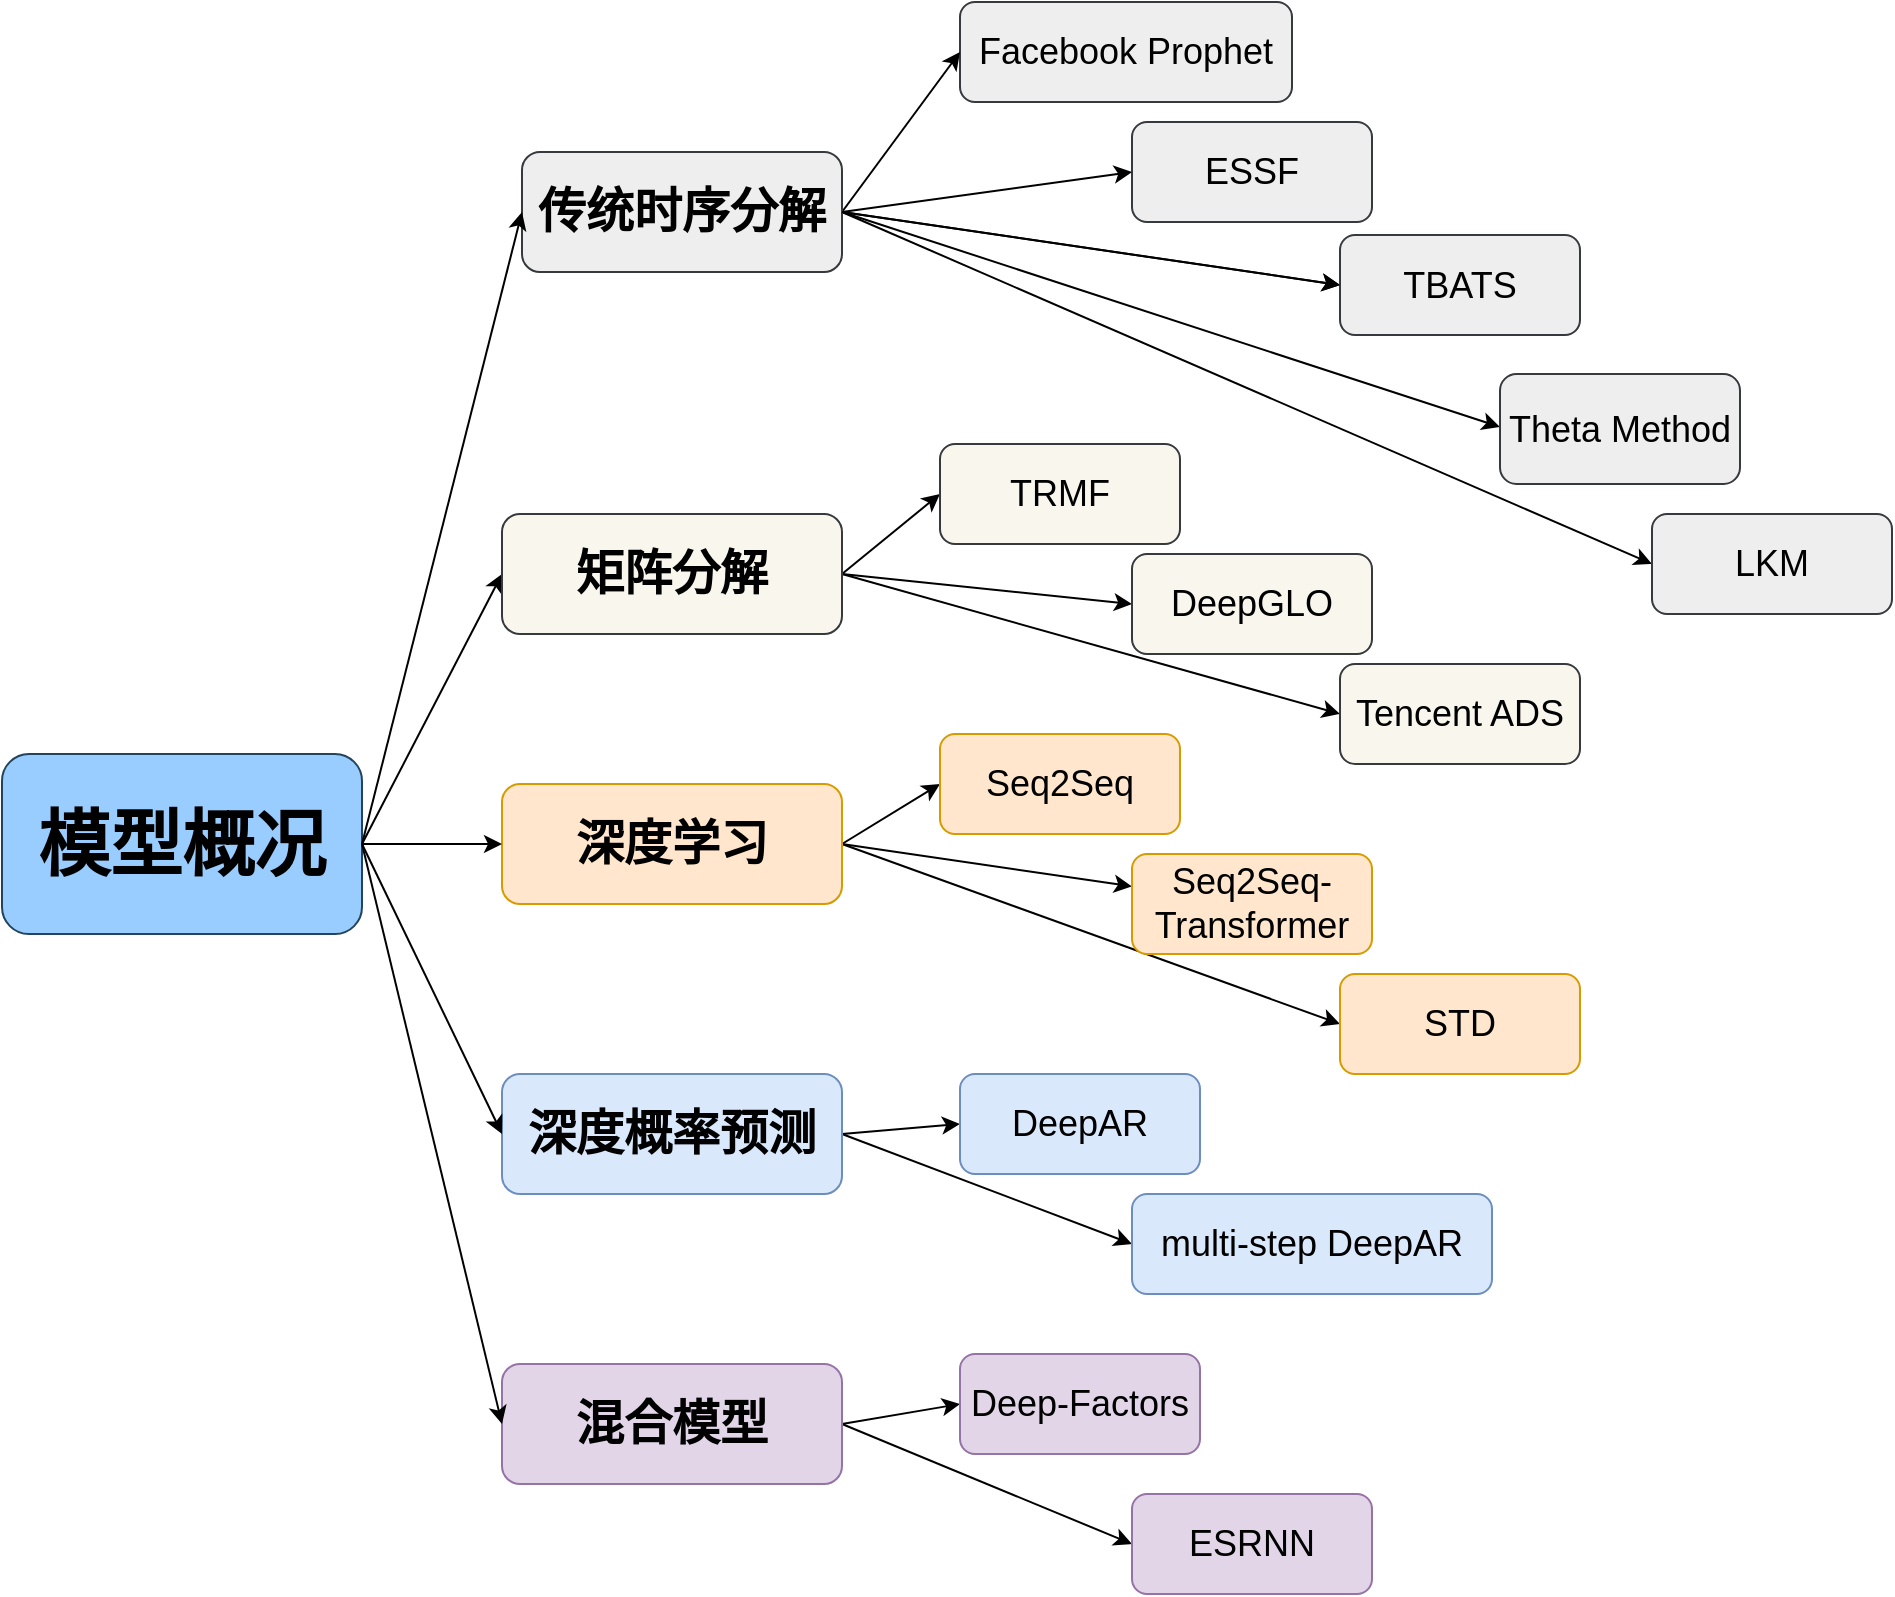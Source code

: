 <mxfile pages="1" version="11.2.3" type="github"><diagram id="_96_Qr2CJ493m-djylW7" name="Page-1"><mxGraphModel dx="1673" dy="879" grid="1" gridSize="10" guides="1" tooltips="1" connect="1" arrows="1" fold="1" page="1" pageScale="1" pageWidth="2339" pageHeight="3300" math="0" shadow="0"><root><mxCell id="0"/><mxCell id="1" parent="0"/><mxCell id="X4PLNMcoqwhodP9f-Vt--2" value="" style="endArrow=classic;html=1;entryX=0;entryY=0.5;entryDx=0;entryDy=0;exitX=1;exitY=0.5;exitDx=0;exitDy=0;" edge="1" parent="1" target="X4PLNMcoqwhodP9f-Vt--4"><mxGeometry width="50" height="50" relative="1" as="geometry"><mxPoint x="215" y="555" as="sourcePoint"/><mxPoint x="285" y="519.5" as="targetPoint"/></mxGeometry></mxCell><mxCell id="X4PLNMcoqwhodP9f-Vt--3" value="&lt;font style=&quot;font-size: 36px&quot;&gt;&lt;b&gt;模型概况&lt;/b&gt;&lt;/font&gt;" style="rounded=1;whiteSpace=wrap;html=1;fillColor=#99CCFF;strokeColor=#23445d;" vertex="1" parent="1"><mxGeometry x="35" y="510" width="180" height="90" as="geometry"/></mxCell><mxCell id="X4PLNMcoqwhodP9f-Vt--46" style="edgeStyle=none;rounded=0;orthogonalLoop=1;jettySize=auto;html=1;exitX=1;exitY=0.5;exitDx=0;exitDy=0;entryX=0;entryY=0.5;entryDx=0;entryDy=0;" edge="1" parent="1" source="X4PLNMcoqwhodP9f-Vt--4" target="X4PLNMcoqwhodP9f-Vt--18"><mxGeometry relative="1" as="geometry"/></mxCell><mxCell id="X4PLNMcoqwhodP9f-Vt--47" style="edgeStyle=none;rounded=0;orthogonalLoop=1;jettySize=auto;html=1;exitX=1;exitY=0.5;exitDx=0;exitDy=0;entryX=0;entryY=0.5;entryDx=0;entryDy=0;" edge="1" parent="1" source="X4PLNMcoqwhodP9f-Vt--4" target="X4PLNMcoqwhodP9f-Vt--19"><mxGeometry relative="1" as="geometry"/></mxCell><mxCell id="X4PLNMcoqwhodP9f-Vt--48" style="edgeStyle=none;rounded=0;orthogonalLoop=1;jettySize=auto;html=1;exitX=1;exitY=0.5;exitDx=0;exitDy=0;entryX=0;entryY=0.5;entryDx=0;entryDy=0;" edge="1" parent="1" source="X4PLNMcoqwhodP9f-Vt--4" target="X4PLNMcoqwhodP9f-Vt--20"><mxGeometry relative="1" as="geometry"/></mxCell><mxCell id="X4PLNMcoqwhodP9f-Vt--4" value="&lt;font style=&quot;font-size: 24px&quot;&gt;&lt;b&gt;矩阵分解&lt;/b&gt;&lt;/font&gt;" style="rounded=1;whiteSpace=wrap;html=1;fillColor=#f9f7ed;strokeColor=#36393d;" vertex="1" parent="1"><mxGeometry x="285" y="390" width="170" height="60" as="geometry"/></mxCell><mxCell id="X4PLNMcoqwhodP9f-Vt--49" style="edgeStyle=none;rounded=0;orthogonalLoop=1;jettySize=auto;html=1;exitX=1;exitY=0.5;exitDx=0;exitDy=0;entryX=0;entryY=0.5;entryDx=0;entryDy=0;" edge="1" parent="1" source="X4PLNMcoqwhodP9f-Vt--5" target="X4PLNMcoqwhodP9f-Vt--21"><mxGeometry relative="1" as="geometry"/></mxCell><mxCell id="X4PLNMcoqwhodP9f-Vt--50" style="edgeStyle=none;rounded=0;orthogonalLoop=1;jettySize=auto;html=1;exitX=1;exitY=0.5;exitDx=0;exitDy=0;" edge="1" parent="1" source="X4PLNMcoqwhodP9f-Vt--5" target="X4PLNMcoqwhodP9f-Vt--22"><mxGeometry relative="1" as="geometry"/></mxCell><mxCell id="X4PLNMcoqwhodP9f-Vt--51" style="edgeStyle=none;rounded=0;orthogonalLoop=1;jettySize=auto;html=1;exitX=1;exitY=0.5;exitDx=0;exitDy=0;entryX=0;entryY=0.5;entryDx=0;entryDy=0;" edge="1" parent="1" source="X4PLNMcoqwhodP9f-Vt--5" target="X4PLNMcoqwhodP9f-Vt--23"><mxGeometry relative="1" as="geometry"/></mxCell><mxCell id="X4PLNMcoqwhodP9f-Vt--5" value="&lt;font style=&quot;font-size: 24px&quot;&gt;&lt;b&gt;深度学习&lt;/b&gt;&lt;/font&gt;" style="rounded=1;whiteSpace=wrap;html=1;fillColor=#ffe6cc;strokeColor=#d79b00;" vertex="1" parent="1"><mxGeometry x="285" y="525" width="170" height="60" as="geometry"/></mxCell><mxCell id="X4PLNMcoqwhodP9f-Vt--52" style="edgeStyle=none;rounded=0;orthogonalLoop=1;jettySize=auto;html=1;exitX=1;exitY=0.5;exitDx=0;exitDy=0;entryX=0;entryY=0.5;entryDx=0;entryDy=0;" edge="1" parent="1" source="X4PLNMcoqwhodP9f-Vt--6" target="X4PLNMcoqwhodP9f-Vt--28"><mxGeometry relative="1" as="geometry"/></mxCell><mxCell id="X4PLNMcoqwhodP9f-Vt--53" style="edgeStyle=none;rounded=0;orthogonalLoop=1;jettySize=auto;html=1;exitX=1;exitY=0.5;exitDx=0;exitDy=0;entryX=0;entryY=0.5;entryDx=0;entryDy=0;" edge="1" parent="1" source="X4PLNMcoqwhodP9f-Vt--6" target="X4PLNMcoqwhodP9f-Vt--29"><mxGeometry relative="1" as="geometry"/></mxCell><mxCell id="X4PLNMcoqwhodP9f-Vt--6" value="&lt;span style=&quot;font-size: 24px&quot;&gt;&lt;b&gt;深度概率预测&lt;/b&gt;&lt;/span&gt;" style="rounded=1;whiteSpace=wrap;html=1;fillColor=#dae8fc;strokeColor=#6c8ebf;" vertex="1" parent="1"><mxGeometry x="285" y="670" width="170" height="60" as="geometry"/></mxCell><mxCell id="X4PLNMcoqwhodP9f-Vt--54" style="edgeStyle=none;rounded=0;orthogonalLoop=1;jettySize=auto;html=1;exitX=1;exitY=0.5;exitDx=0;exitDy=0;entryX=0;entryY=0.5;entryDx=0;entryDy=0;" edge="1" parent="1" source="X4PLNMcoqwhodP9f-Vt--7" target="X4PLNMcoqwhodP9f-Vt--30"><mxGeometry relative="1" as="geometry"/></mxCell><mxCell id="X4PLNMcoqwhodP9f-Vt--55" style="edgeStyle=none;rounded=0;orthogonalLoop=1;jettySize=auto;html=1;exitX=1;exitY=0.5;exitDx=0;exitDy=0;entryX=0;entryY=0.5;entryDx=0;entryDy=0;" edge="1" parent="1" source="X4PLNMcoqwhodP9f-Vt--7" target="X4PLNMcoqwhodP9f-Vt--31"><mxGeometry relative="1" as="geometry"/></mxCell><mxCell id="X4PLNMcoqwhodP9f-Vt--7" value="&lt;b&gt;&lt;font style=&quot;font-size: 24px&quot;&gt;混合模型&lt;/font&gt;&lt;/b&gt;" style="rounded=1;whiteSpace=wrap;html=1;fillColor=#e1d5e7;strokeColor=#9673a6;" vertex="1" parent="1"><mxGeometry x="285" y="815" width="170" height="60" as="geometry"/></mxCell><mxCell id="X4PLNMcoqwhodP9f-Vt--8" value="" style="endArrow=classic;html=1;entryX=0;entryY=0.5;entryDx=0;entryDy=0;exitX=1;exitY=0.5;exitDx=0;exitDy=0;" edge="1" parent="1" target="X4PLNMcoqwhodP9f-Vt--5"><mxGeometry width="50" height="50" relative="1" as="geometry"><mxPoint x="215" y="555" as="sourcePoint"/><mxPoint x="295" y="400" as="targetPoint"/></mxGeometry></mxCell><mxCell id="X4PLNMcoqwhodP9f-Vt--11" value="&lt;font style=&quot;font-size: 18px&quot;&gt;Facebook Prophet&lt;/font&gt;" style="rounded=1;whiteSpace=wrap;html=1;fillColor=#eeeeee;strokeColor=#36393d;" vertex="1" parent="1"><mxGeometry x="514" y="134" width="166" height="50" as="geometry"/></mxCell><mxCell id="X4PLNMcoqwhodP9f-Vt--12" value="&lt;font style=&quot;font-size: 18px&quot;&gt;ESSF&lt;/font&gt;" style="rounded=1;whiteSpace=wrap;html=1;fillColor=#eeeeee;strokeColor=#36393d;" vertex="1" parent="1"><mxGeometry x="600" y="194" width="120" height="50" as="geometry"/></mxCell><mxCell id="X4PLNMcoqwhodP9f-Vt--41" style="rounded=0;orthogonalLoop=1;jettySize=auto;html=1;exitX=1;exitY=0.5;exitDx=0;exitDy=0;entryX=0;entryY=0.5;entryDx=0;entryDy=0;" edge="1" parent="1" source="X4PLNMcoqwhodP9f-Vt--14" target="X4PLNMcoqwhodP9f-Vt--11"><mxGeometry relative="1" as="geometry"/></mxCell><mxCell id="X4PLNMcoqwhodP9f-Vt--42" style="edgeStyle=none;rounded=0;orthogonalLoop=1;jettySize=auto;html=1;exitX=1;exitY=0.5;exitDx=0;exitDy=0;entryX=0;entryY=0.5;entryDx=0;entryDy=0;" edge="1" parent="1" source="X4PLNMcoqwhodP9f-Vt--14" target="X4PLNMcoqwhodP9f-Vt--12"><mxGeometry relative="1" as="geometry"/></mxCell><mxCell id="X4PLNMcoqwhodP9f-Vt--43" style="edgeStyle=none;rounded=0;orthogonalLoop=1;jettySize=auto;html=1;exitX=1;exitY=0.5;exitDx=0;exitDy=0;entryX=0;entryY=0.5;entryDx=0;entryDy=0;" edge="1" parent="1" source="X4PLNMcoqwhodP9f-Vt--14" target="X4PLNMcoqwhodP9f-Vt--13"><mxGeometry relative="1" as="geometry"/></mxCell><mxCell id="X4PLNMcoqwhodP9f-Vt--44" style="edgeStyle=none;rounded=0;orthogonalLoop=1;jettySize=auto;html=1;exitX=1;exitY=0.5;exitDx=0;exitDy=0;entryX=0;entryY=0.5;entryDx=0;entryDy=0;" edge="1" parent="1" source="X4PLNMcoqwhodP9f-Vt--14"><mxGeometry relative="1" as="geometry"><mxPoint x="784" y="346.5" as="targetPoint"/></mxGeometry></mxCell><mxCell id="X4PLNMcoqwhodP9f-Vt--60" style="edgeStyle=none;rounded=0;orthogonalLoop=1;jettySize=auto;html=1;exitX=1;exitY=0.5;exitDx=0;exitDy=0;entryX=0;entryY=0.5;entryDx=0;entryDy=0;" edge="1" parent="1" source="X4PLNMcoqwhodP9f-Vt--14" target="X4PLNMcoqwhodP9f-Vt--17"><mxGeometry relative="1" as="geometry"/></mxCell><mxCell id="X4PLNMcoqwhodP9f-Vt--14" value="&lt;font style=&quot;font-size: 24px&quot;&gt;&lt;b&gt;传统时序分解&lt;/b&gt;&lt;/font&gt;" style="rounded=1;whiteSpace=wrap;html=1;fillColor=#eeeeee;strokeColor=#36393d;" vertex="1" parent="1"><mxGeometry x="295" y="209" width="160" height="60" as="geometry"/></mxCell><mxCell id="X4PLNMcoqwhodP9f-Vt--15" value="" style="endArrow=classic;html=1;entryX=0;entryY=0.5;entryDx=0;entryDy=0;exitX=1;exitY=0.5;exitDx=0;exitDy=0;" edge="1" parent="1" target="X4PLNMcoqwhodP9f-Vt--14"><mxGeometry width="50" height="50" relative="1" as="geometry"><mxPoint x="215" y="555" as="sourcePoint"/><mxPoint x="295" y="450" as="targetPoint"/></mxGeometry></mxCell><mxCell id="X4PLNMcoqwhodP9f-Vt--16" value="&lt;font style=&quot;font-size: 18px&quot;&gt;Theta Method&lt;/font&gt;" style="rounded=1;whiteSpace=wrap;html=1;fillColor=#eeeeee;strokeColor=#36393d;" vertex="1" parent="1"><mxGeometry x="784" y="320" width="120" height="55" as="geometry"/></mxCell><mxCell id="X4PLNMcoqwhodP9f-Vt--17" value="&lt;font style=&quot;font-size: 18px&quot;&gt;LKM&lt;/font&gt;" style="rounded=1;whiteSpace=wrap;html=1;fillColor=#eeeeee;strokeColor=#36393d;" vertex="1" parent="1"><mxGeometry x="860" y="390" width="120" height="50" as="geometry"/></mxCell><mxCell id="X4PLNMcoqwhodP9f-Vt--18" value="&lt;font style=&quot;font-size: 18px&quot;&gt;TRMF&lt;/font&gt;" style="rounded=1;whiteSpace=wrap;html=1;fillColor=#f9f7ed;strokeColor=#36393d;" vertex="1" parent="1"><mxGeometry x="504" y="355" width="120" height="50" as="geometry"/></mxCell><mxCell id="X4PLNMcoqwhodP9f-Vt--19" value="&lt;font style=&quot;font-size: 18px&quot;&gt;DeepGLO&lt;/font&gt;" style="rounded=1;whiteSpace=wrap;html=1;fillColor=#f9f7ed;strokeColor=#36393d;" vertex="1" parent="1"><mxGeometry x="600" y="410" width="120" height="50" as="geometry"/></mxCell><mxCell id="X4PLNMcoqwhodP9f-Vt--20" value="&lt;font style=&quot;font-size: 18px&quot;&gt;Tencent ADS&lt;/font&gt;" style="rounded=1;whiteSpace=wrap;html=1;fillColor=#f9f7ed;strokeColor=#36393d;" vertex="1" parent="1"><mxGeometry x="704" y="465" width="120" height="50" as="geometry"/></mxCell><mxCell id="X4PLNMcoqwhodP9f-Vt--21" value="&lt;font style=&quot;font-size: 18px&quot;&gt;Seq2Seq&lt;/font&gt;" style="rounded=1;whiteSpace=wrap;html=1;fillColor=#ffe6cc;strokeColor=#d79b00;" vertex="1" parent="1"><mxGeometry x="504" y="500" width="120" height="50" as="geometry"/></mxCell><mxCell id="X4PLNMcoqwhodP9f-Vt--22" value="&lt;font style=&quot;font-size: 18px&quot;&gt;Seq2Seq-Transformer&lt;/font&gt;" style="rounded=1;whiteSpace=wrap;html=1;fillColor=#ffe6cc;strokeColor=#d79b00;" vertex="1" parent="1"><mxGeometry x="600" y="560" width="120" height="50" as="geometry"/></mxCell><mxCell id="X4PLNMcoqwhodP9f-Vt--23" value="&lt;font style=&quot;font-size: 18px&quot;&gt;STD&lt;/font&gt;" style="rounded=1;whiteSpace=wrap;html=1;fillColor=#ffe6cc;strokeColor=#d79b00;" vertex="1" parent="1"><mxGeometry x="704" y="620" width="120" height="50" as="geometry"/></mxCell><mxCell id="X4PLNMcoqwhodP9f-Vt--28" value="&lt;font style=&quot;font-size: 18px&quot;&gt;DeepAR&lt;/font&gt;" style="rounded=1;whiteSpace=wrap;html=1;fillColor=#dae8fc;strokeColor=#6c8ebf;" vertex="1" parent="1"><mxGeometry x="514" y="670" width="120" height="50" as="geometry"/></mxCell><mxCell id="X4PLNMcoqwhodP9f-Vt--29" value="&lt;font style=&quot;font-size: 18px&quot;&gt;multi-step DeepAR&lt;/font&gt;" style="rounded=1;whiteSpace=wrap;html=1;fillColor=#dae8fc;strokeColor=#6c8ebf;" vertex="1" parent="1"><mxGeometry x="600" y="730" width="180" height="50" as="geometry"/></mxCell><mxCell id="X4PLNMcoqwhodP9f-Vt--30" value="&lt;font style=&quot;font-size: 18px&quot;&gt;Deep-Factors&lt;/font&gt;" style="rounded=1;whiteSpace=wrap;html=1;fillColor=#e1d5e7;strokeColor=#9673a6;" vertex="1" parent="1"><mxGeometry x="514" y="810" width="120" height="50" as="geometry"/></mxCell><mxCell id="X4PLNMcoqwhodP9f-Vt--31" value="&lt;font style=&quot;font-size: 18px&quot;&gt;ESRNN&lt;/font&gt;" style="rounded=1;whiteSpace=wrap;html=1;fillColor=#e1d5e7;strokeColor=#9673a6;" vertex="1" parent="1"><mxGeometry x="600" y="880" width="120" height="50" as="geometry"/></mxCell><mxCell id="X4PLNMcoqwhodP9f-Vt--33" value="" style="endArrow=classic;html=1;entryX=0;entryY=0.5;entryDx=0;entryDy=0;exitX=1;exitY=0.5;exitDx=0;exitDy=0;" edge="1" parent="1" target="X4PLNMcoqwhodP9f-Vt--6"><mxGeometry width="50" height="50" relative="1" as="geometry"><mxPoint x="215" y="555" as="sourcePoint"/><mxPoint x="295" y="565" as="targetPoint"/></mxGeometry></mxCell><mxCell id="X4PLNMcoqwhodP9f-Vt--34" value="" style="endArrow=classic;html=1;entryX=0;entryY=0.5;entryDx=0;entryDy=0;exitX=1;exitY=0.5;exitDx=0;exitDy=0;" edge="1" parent="1" target="X4PLNMcoqwhodP9f-Vt--7"><mxGeometry width="50" height="50" relative="1" as="geometry"><mxPoint x="215" y="555" as="sourcePoint"/><mxPoint x="295" y="710" as="targetPoint"/></mxGeometry></mxCell><mxCell id="X4PLNMcoqwhodP9f-Vt--13" value="&lt;font style=&quot;font-size: 18px&quot;&gt;TBATS&lt;/font&gt;" style="rounded=1;whiteSpace=wrap;html=1;fillColor=#eeeeee;strokeColor=#36393d;" vertex="1" parent="1"><mxGeometry x="704" y="250.5" width="120" height="50" as="geometry"/></mxCell><mxCell id="X4PLNMcoqwhodP9f-Vt--57" style="edgeStyle=none;rounded=0;orthogonalLoop=1;jettySize=auto;html=1;exitX=1;exitY=0.5;exitDx=0;exitDy=0;entryX=0;entryY=0.5;entryDx=0;entryDy=0;" edge="1" parent="1" source="X4PLNMcoqwhodP9f-Vt--14" target="X4PLNMcoqwhodP9f-Vt--13"><mxGeometry relative="1" as="geometry"><mxPoint x="455" y="239" as="sourcePoint"/><mxPoint x="1074" y="299" as="targetPoint"/></mxGeometry></mxCell></root></mxGraphModel></diagram></mxfile>